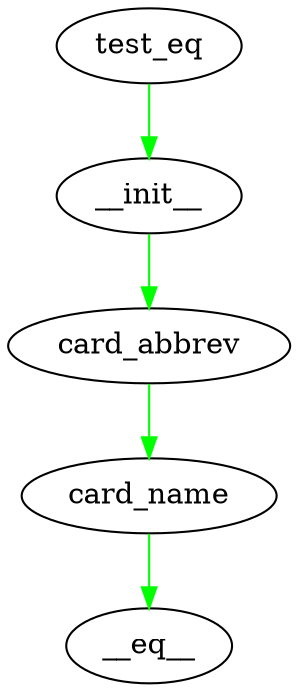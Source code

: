digraph { 
   test_eq -> __init__ [color=green];
   __init__ -> card_abbrev [color=green];
   card_abbrev -> card_name [color=green];
   card_name -> __eq__ [color=green];
}